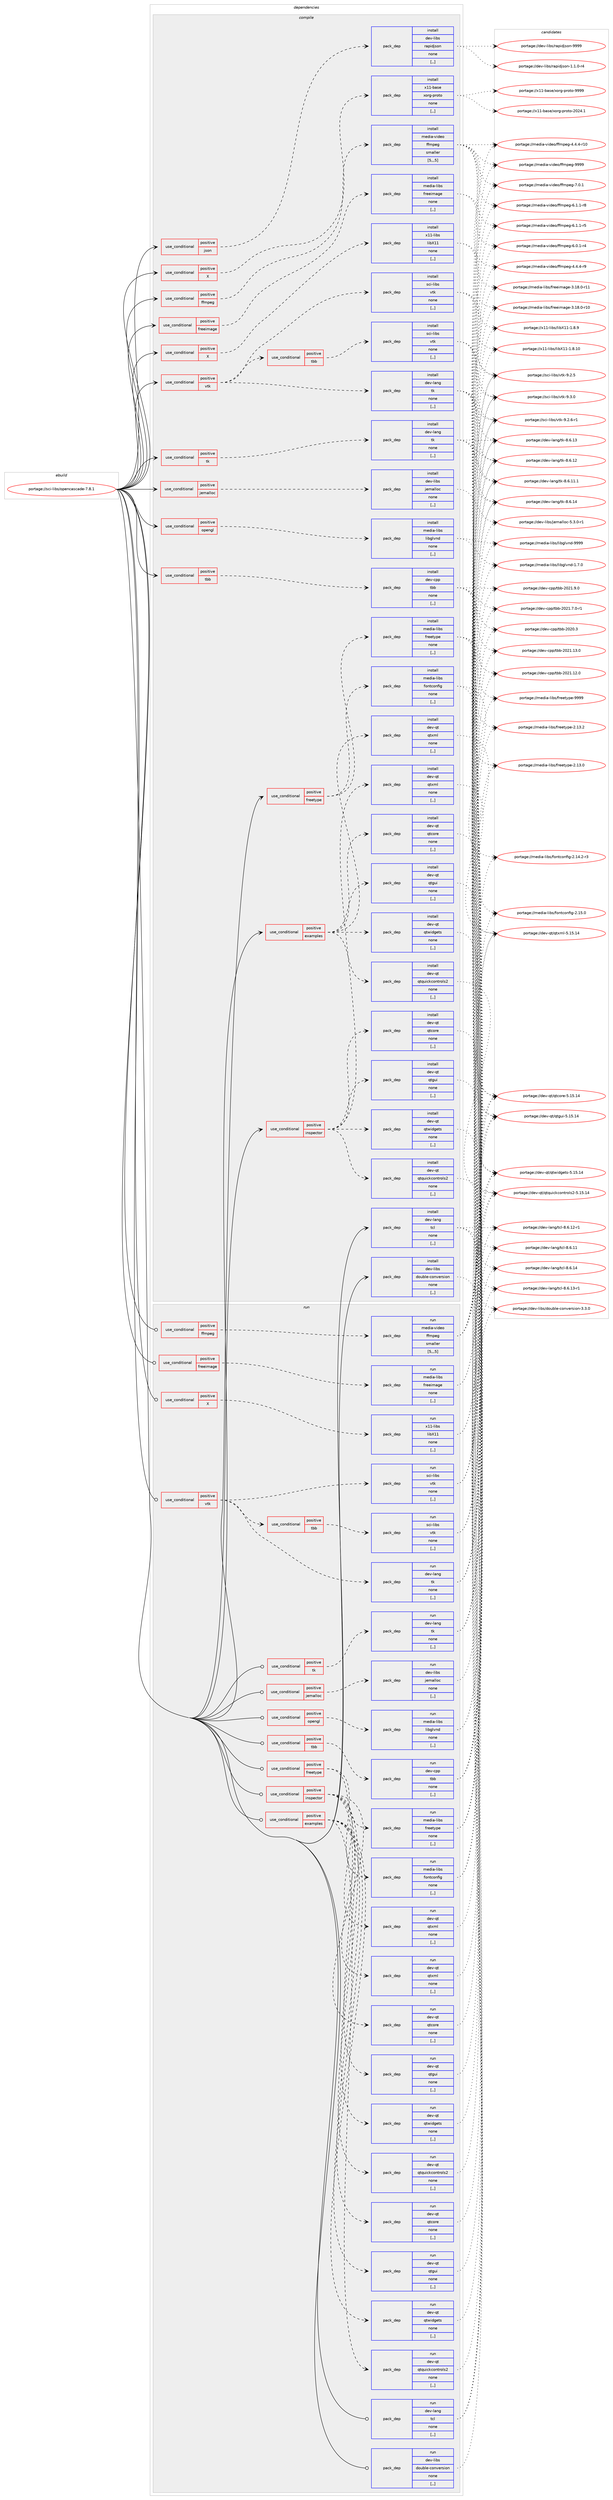 digraph prolog {

# *************
# Graph options
# *************

newrank=true;
concentrate=true;
compound=true;
graph [rankdir=LR,fontname=Helvetica,fontsize=10,ranksep=1.5];#, ranksep=2.5, nodesep=0.2];
edge  [arrowhead=vee];
node  [fontname=Helvetica,fontsize=10];

# **********
# The ebuild
# **********

subgraph cluster_leftcol {
color=gray;
label=<<i>ebuild</i>>;
id [label="portage://sci-libs/opencascade-7.8.1", color=red, width=4, href="../sci-libs/opencascade-7.8.1.svg"];
}

# ****************
# The dependencies
# ****************

subgraph cluster_midcol {
color=gray;
label=<<i>dependencies</i>>;
subgraph cluster_compile {
fillcolor="#eeeeee";
style=filled;
label=<<i>compile</i>>;
subgraph cond107106 {
dependency404580 [label=<<TABLE BORDER="0" CELLBORDER="1" CELLSPACING="0" CELLPADDING="4"><TR><TD ROWSPAN="3" CELLPADDING="10">use_conditional</TD></TR><TR><TD>positive</TD></TR><TR><TD>X</TD></TR></TABLE>>, shape=none, color=red];
subgraph pack294600 {
dependency404581 [label=<<TABLE BORDER="0" CELLBORDER="1" CELLSPACING="0" CELLPADDING="4" WIDTH="220"><TR><TD ROWSPAN="6" CELLPADDING="30">pack_dep</TD></TR><TR><TD WIDTH="110">install</TD></TR><TR><TD>x11-base</TD></TR><TR><TD>xorg-proto</TD></TR><TR><TD>none</TD></TR><TR><TD>[,,]</TD></TR></TABLE>>, shape=none, color=blue];
}
dependency404580:e -> dependency404581:w [weight=20,style="dashed",arrowhead="vee"];
}
id:e -> dependency404580:w [weight=20,style="solid",arrowhead="vee"];
subgraph cond107107 {
dependency404582 [label=<<TABLE BORDER="0" CELLBORDER="1" CELLSPACING="0" CELLPADDING="4"><TR><TD ROWSPAN="3" CELLPADDING="10">use_conditional</TD></TR><TR><TD>positive</TD></TR><TR><TD>X</TD></TR></TABLE>>, shape=none, color=red];
subgraph pack294601 {
dependency404583 [label=<<TABLE BORDER="0" CELLBORDER="1" CELLSPACING="0" CELLPADDING="4" WIDTH="220"><TR><TD ROWSPAN="6" CELLPADDING="30">pack_dep</TD></TR><TR><TD WIDTH="110">install</TD></TR><TR><TD>x11-libs</TD></TR><TR><TD>libX11</TD></TR><TR><TD>none</TD></TR><TR><TD>[,,]</TD></TR></TABLE>>, shape=none, color=blue];
}
dependency404582:e -> dependency404583:w [weight=20,style="dashed",arrowhead="vee"];
}
id:e -> dependency404582:w [weight=20,style="solid",arrowhead="vee"];
subgraph cond107108 {
dependency404584 [label=<<TABLE BORDER="0" CELLBORDER="1" CELLSPACING="0" CELLPADDING="4"><TR><TD ROWSPAN="3" CELLPADDING="10">use_conditional</TD></TR><TR><TD>positive</TD></TR><TR><TD>examples</TD></TR></TABLE>>, shape=none, color=red];
subgraph pack294602 {
dependency404585 [label=<<TABLE BORDER="0" CELLBORDER="1" CELLSPACING="0" CELLPADDING="4" WIDTH="220"><TR><TD ROWSPAN="6" CELLPADDING="30">pack_dep</TD></TR><TR><TD WIDTH="110">install</TD></TR><TR><TD>dev-qt</TD></TR><TR><TD>qtcore</TD></TR><TR><TD>none</TD></TR><TR><TD>[,,]</TD></TR></TABLE>>, shape=none, color=blue];
}
dependency404584:e -> dependency404585:w [weight=20,style="dashed",arrowhead="vee"];
subgraph pack294603 {
dependency404586 [label=<<TABLE BORDER="0" CELLBORDER="1" CELLSPACING="0" CELLPADDING="4" WIDTH="220"><TR><TD ROWSPAN="6" CELLPADDING="30">pack_dep</TD></TR><TR><TD WIDTH="110">install</TD></TR><TR><TD>dev-qt</TD></TR><TR><TD>qtgui</TD></TR><TR><TD>none</TD></TR><TR><TD>[,,]</TD></TR></TABLE>>, shape=none, color=blue];
}
dependency404584:e -> dependency404586:w [weight=20,style="dashed",arrowhead="vee"];
subgraph pack294604 {
dependency404587 [label=<<TABLE BORDER="0" CELLBORDER="1" CELLSPACING="0" CELLPADDING="4" WIDTH="220"><TR><TD ROWSPAN="6" CELLPADDING="30">pack_dep</TD></TR><TR><TD WIDTH="110">install</TD></TR><TR><TD>dev-qt</TD></TR><TR><TD>qtquickcontrols2</TD></TR><TR><TD>none</TD></TR><TR><TD>[,,]</TD></TR></TABLE>>, shape=none, color=blue];
}
dependency404584:e -> dependency404587:w [weight=20,style="dashed",arrowhead="vee"];
subgraph pack294605 {
dependency404588 [label=<<TABLE BORDER="0" CELLBORDER="1" CELLSPACING="0" CELLPADDING="4" WIDTH="220"><TR><TD ROWSPAN="6" CELLPADDING="30">pack_dep</TD></TR><TR><TD WIDTH="110">install</TD></TR><TR><TD>dev-qt</TD></TR><TR><TD>qtwidgets</TD></TR><TR><TD>none</TD></TR><TR><TD>[,,]</TD></TR></TABLE>>, shape=none, color=blue];
}
dependency404584:e -> dependency404588:w [weight=20,style="dashed",arrowhead="vee"];
subgraph pack294606 {
dependency404589 [label=<<TABLE BORDER="0" CELLBORDER="1" CELLSPACING="0" CELLPADDING="4" WIDTH="220"><TR><TD ROWSPAN="6" CELLPADDING="30">pack_dep</TD></TR><TR><TD WIDTH="110">install</TD></TR><TR><TD>dev-qt</TD></TR><TR><TD>qtxml</TD></TR><TR><TD>none</TD></TR><TR><TD>[,,]</TD></TR></TABLE>>, shape=none, color=blue];
}
dependency404584:e -> dependency404589:w [weight=20,style="dashed",arrowhead="vee"];
}
id:e -> dependency404584:w [weight=20,style="solid",arrowhead="vee"];
subgraph cond107109 {
dependency404590 [label=<<TABLE BORDER="0" CELLBORDER="1" CELLSPACING="0" CELLPADDING="4"><TR><TD ROWSPAN="3" CELLPADDING="10">use_conditional</TD></TR><TR><TD>positive</TD></TR><TR><TD>ffmpeg</TD></TR></TABLE>>, shape=none, color=red];
subgraph pack294607 {
dependency404591 [label=<<TABLE BORDER="0" CELLBORDER="1" CELLSPACING="0" CELLPADDING="4" WIDTH="220"><TR><TD ROWSPAN="6" CELLPADDING="30">pack_dep</TD></TR><TR><TD WIDTH="110">install</TD></TR><TR><TD>media-video</TD></TR><TR><TD>ffmpeg</TD></TR><TR><TD>smaller</TD></TR><TR><TD>[5,,,5]</TD></TR></TABLE>>, shape=none, color=blue];
}
dependency404590:e -> dependency404591:w [weight=20,style="dashed",arrowhead="vee"];
}
id:e -> dependency404590:w [weight=20,style="solid",arrowhead="vee"];
subgraph cond107110 {
dependency404592 [label=<<TABLE BORDER="0" CELLBORDER="1" CELLSPACING="0" CELLPADDING="4"><TR><TD ROWSPAN="3" CELLPADDING="10">use_conditional</TD></TR><TR><TD>positive</TD></TR><TR><TD>freeimage</TD></TR></TABLE>>, shape=none, color=red];
subgraph pack294608 {
dependency404593 [label=<<TABLE BORDER="0" CELLBORDER="1" CELLSPACING="0" CELLPADDING="4" WIDTH="220"><TR><TD ROWSPAN="6" CELLPADDING="30">pack_dep</TD></TR><TR><TD WIDTH="110">install</TD></TR><TR><TD>media-libs</TD></TR><TR><TD>freeimage</TD></TR><TR><TD>none</TD></TR><TR><TD>[,,]</TD></TR></TABLE>>, shape=none, color=blue];
}
dependency404592:e -> dependency404593:w [weight=20,style="dashed",arrowhead="vee"];
}
id:e -> dependency404592:w [weight=20,style="solid",arrowhead="vee"];
subgraph cond107111 {
dependency404594 [label=<<TABLE BORDER="0" CELLBORDER="1" CELLSPACING="0" CELLPADDING="4"><TR><TD ROWSPAN="3" CELLPADDING="10">use_conditional</TD></TR><TR><TD>positive</TD></TR><TR><TD>freetype</TD></TR></TABLE>>, shape=none, color=red];
subgraph pack294609 {
dependency404595 [label=<<TABLE BORDER="0" CELLBORDER="1" CELLSPACING="0" CELLPADDING="4" WIDTH="220"><TR><TD ROWSPAN="6" CELLPADDING="30">pack_dep</TD></TR><TR><TD WIDTH="110">install</TD></TR><TR><TD>media-libs</TD></TR><TR><TD>fontconfig</TD></TR><TR><TD>none</TD></TR><TR><TD>[,,]</TD></TR></TABLE>>, shape=none, color=blue];
}
dependency404594:e -> dependency404595:w [weight=20,style="dashed",arrowhead="vee"];
subgraph pack294610 {
dependency404596 [label=<<TABLE BORDER="0" CELLBORDER="1" CELLSPACING="0" CELLPADDING="4" WIDTH="220"><TR><TD ROWSPAN="6" CELLPADDING="30">pack_dep</TD></TR><TR><TD WIDTH="110">install</TD></TR><TR><TD>media-libs</TD></TR><TR><TD>freetype</TD></TR><TR><TD>none</TD></TR><TR><TD>[,,]</TD></TR></TABLE>>, shape=none, color=blue];
}
dependency404594:e -> dependency404596:w [weight=20,style="dashed",arrowhead="vee"];
}
id:e -> dependency404594:w [weight=20,style="solid",arrowhead="vee"];
subgraph cond107112 {
dependency404597 [label=<<TABLE BORDER="0" CELLBORDER="1" CELLSPACING="0" CELLPADDING="4"><TR><TD ROWSPAN="3" CELLPADDING="10">use_conditional</TD></TR><TR><TD>positive</TD></TR><TR><TD>inspector</TD></TR></TABLE>>, shape=none, color=red];
subgraph pack294611 {
dependency404598 [label=<<TABLE BORDER="0" CELLBORDER="1" CELLSPACING="0" CELLPADDING="4" WIDTH="220"><TR><TD ROWSPAN="6" CELLPADDING="30">pack_dep</TD></TR><TR><TD WIDTH="110">install</TD></TR><TR><TD>dev-qt</TD></TR><TR><TD>qtcore</TD></TR><TR><TD>none</TD></TR><TR><TD>[,,]</TD></TR></TABLE>>, shape=none, color=blue];
}
dependency404597:e -> dependency404598:w [weight=20,style="dashed",arrowhead="vee"];
subgraph pack294612 {
dependency404599 [label=<<TABLE BORDER="0" CELLBORDER="1" CELLSPACING="0" CELLPADDING="4" WIDTH="220"><TR><TD ROWSPAN="6" CELLPADDING="30">pack_dep</TD></TR><TR><TD WIDTH="110">install</TD></TR><TR><TD>dev-qt</TD></TR><TR><TD>qtgui</TD></TR><TR><TD>none</TD></TR><TR><TD>[,,]</TD></TR></TABLE>>, shape=none, color=blue];
}
dependency404597:e -> dependency404599:w [weight=20,style="dashed",arrowhead="vee"];
subgraph pack294613 {
dependency404600 [label=<<TABLE BORDER="0" CELLBORDER="1" CELLSPACING="0" CELLPADDING="4" WIDTH="220"><TR><TD ROWSPAN="6" CELLPADDING="30">pack_dep</TD></TR><TR><TD WIDTH="110">install</TD></TR><TR><TD>dev-qt</TD></TR><TR><TD>qtquickcontrols2</TD></TR><TR><TD>none</TD></TR><TR><TD>[,,]</TD></TR></TABLE>>, shape=none, color=blue];
}
dependency404597:e -> dependency404600:w [weight=20,style="dashed",arrowhead="vee"];
subgraph pack294614 {
dependency404601 [label=<<TABLE BORDER="0" CELLBORDER="1" CELLSPACING="0" CELLPADDING="4" WIDTH="220"><TR><TD ROWSPAN="6" CELLPADDING="30">pack_dep</TD></TR><TR><TD WIDTH="110">install</TD></TR><TR><TD>dev-qt</TD></TR><TR><TD>qtwidgets</TD></TR><TR><TD>none</TD></TR><TR><TD>[,,]</TD></TR></TABLE>>, shape=none, color=blue];
}
dependency404597:e -> dependency404601:w [weight=20,style="dashed",arrowhead="vee"];
subgraph pack294615 {
dependency404602 [label=<<TABLE BORDER="0" CELLBORDER="1" CELLSPACING="0" CELLPADDING="4" WIDTH="220"><TR><TD ROWSPAN="6" CELLPADDING="30">pack_dep</TD></TR><TR><TD WIDTH="110">install</TD></TR><TR><TD>dev-qt</TD></TR><TR><TD>qtxml</TD></TR><TR><TD>none</TD></TR><TR><TD>[,,]</TD></TR></TABLE>>, shape=none, color=blue];
}
dependency404597:e -> dependency404602:w [weight=20,style="dashed",arrowhead="vee"];
}
id:e -> dependency404597:w [weight=20,style="solid",arrowhead="vee"];
subgraph cond107113 {
dependency404603 [label=<<TABLE BORDER="0" CELLBORDER="1" CELLSPACING="0" CELLPADDING="4"><TR><TD ROWSPAN="3" CELLPADDING="10">use_conditional</TD></TR><TR><TD>positive</TD></TR><TR><TD>jemalloc</TD></TR></TABLE>>, shape=none, color=red];
subgraph pack294616 {
dependency404604 [label=<<TABLE BORDER="0" CELLBORDER="1" CELLSPACING="0" CELLPADDING="4" WIDTH="220"><TR><TD ROWSPAN="6" CELLPADDING="30">pack_dep</TD></TR><TR><TD WIDTH="110">install</TD></TR><TR><TD>dev-libs</TD></TR><TR><TD>jemalloc</TD></TR><TR><TD>none</TD></TR><TR><TD>[,,]</TD></TR></TABLE>>, shape=none, color=blue];
}
dependency404603:e -> dependency404604:w [weight=20,style="dashed",arrowhead="vee"];
}
id:e -> dependency404603:w [weight=20,style="solid",arrowhead="vee"];
subgraph cond107114 {
dependency404605 [label=<<TABLE BORDER="0" CELLBORDER="1" CELLSPACING="0" CELLPADDING="4"><TR><TD ROWSPAN="3" CELLPADDING="10">use_conditional</TD></TR><TR><TD>positive</TD></TR><TR><TD>json</TD></TR></TABLE>>, shape=none, color=red];
subgraph pack294617 {
dependency404606 [label=<<TABLE BORDER="0" CELLBORDER="1" CELLSPACING="0" CELLPADDING="4" WIDTH="220"><TR><TD ROWSPAN="6" CELLPADDING="30">pack_dep</TD></TR><TR><TD WIDTH="110">install</TD></TR><TR><TD>dev-libs</TD></TR><TR><TD>rapidjson</TD></TR><TR><TD>none</TD></TR><TR><TD>[,,]</TD></TR></TABLE>>, shape=none, color=blue];
}
dependency404605:e -> dependency404606:w [weight=20,style="dashed",arrowhead="vee"];
}
id:e -> dependency404605:w [weight=20,style="solid",arrowhead="vee"];
subgraph cond107115 {
dependency404607 [label=<<TABLE BORDER="0" CELLBORDER="1" CELLSPACING="0" CELLPADDING="4"><TR><TD ROWSPAN="3" CELLPADDING="10">use_conditional</TD></TR><TR><TD>positive</TD></TR><TR><TD>opengl</TD></TR></TABLE>>, shape=none, color=red];
subgraph pack294618 {
dependency404608 [label=<<TABLE BORDER="0" CELLBORDER="1" CELLSPACING="0" CELLPADDING="4" WIDTH="220"><TR><TD ROWSPAN="6" CELLPADDING="30">pack_dep</TD></TR><TR><TD WIDTH="110">install</TD></TR><TR><TD>media-libs</TD></TR><TR><TD>libglvnd</TD></TR><TR><TD>none</TD></TR><TR><TD>[,,]</TD></TR></TABLE>>, shape=none, color=blue];
}
dependency404607:e -> dependency404608:w [weight=20,style="dashed",arrowhead="vee"];
}
id:e -> dependency404607:w [weight=20,style="solid",arrowhead="vee"];
subgraph cond107116 {
dependency404609 [label=<<TABLE BORDER="0" CELLBORDER="1" CELLSPACING="0" CELLPADDING="4"><TR><TD ROWSPAN="3" CELLPADDING="10">use_conditional</TD></TR><TR><TD>positive</TD></TR><TR><TD>tbb</TD></TR></TABLE>>, shape=none, color=red];
subgraph pack294619 {
dependency404610 [label=<<TABLE BORDER="0" CELLBORDER="1" CELLSPACING="0" CELLPADDING="4" WIDTH="220"><TR><TD ROWSPAN="6" CELLPADDING="30">pack_dep</TD></TR><TR><TD WIDTH="110">install</TD></TR><TR><TD>dev-cpp</TD></TR><TR><TD>tbb</TD></TR><TR><TD>none</TD></TR><TR><TD>[,,]</TD></TR></TABLE>>, shape=none, color=blue];
}
dependency404609:e -> dependency404610:w [weight=20,style="dashed",arrowhead="vee"];
}
id:e -> dependency404609:w [weight=20,style="solid",arrowhead="vee"];
subgraph cond107117 {
dependency404611 [label=<<TABLE BORDER="0" CELLBORDER="1" CELLSPACING="0" CELLPADDING="4"><TR><TD ROWSPAN="3" CELLPADDING="10">use_conditional</TD></TR><TR><TD>positive</TD></TR><TR><TD>tk</TD></TR></TABLE>>, shape=none, color=red];
subgraph pack294620 {
dependency404612 [label=<<TABLE BORDER="0" CELLBORDER="1" CELLSPACING="0" CELLPADDING="4" WIDTH="220"><TR><TD ROWSPAN="6" CELLPADDING="30">pack_dep</TD></TR><TR><TD WIDTH="110">install</TD></TR><TR><TD>dev-lang</TD></TR><TR><TD>tk</TD></TR><TR><TD>none</TD></TR><TR><TD>[,,]</TD></TR></TABLE>>, shape=none, color=blue];
}
dependency404611:e -> dependency404612:w [weight=20,style="dashed",arrowhead="vee"];
}
id:e -> dependency404611:w [weight=20,style="solid",arrowhead="vee"];
subgraph cond107118 {
dependency404613 [label=<<TABLE BORDER="0" CELLBORDER="1" CELLSPACING="0" CELLPADDING="4"><TR><TD ROWSPAN="3" CELLPADDING="10">use_conditional</TD></TR><TR><TD>positive</TD></TR><TR><TD>vtk</TD></TR></TABLE>>, shape=none, color=red];
subgraph pack294621 {
dependency404614 [label=<<TABLE BORDER="0" CELLBORDER="1" CELLSPACING="0" CELLPADDING="4" WIDTH="220"><TR><TD ROWSPAN="6" CELLPADDING="30">pack_dep</TD></TR><TR><TD WIDTH="110">install</TD></TR><TR><TD>dev-lang</TD></TR><TR><TD>tk</TD></TR><TR><TD>none</TD></TR><TR><TD>[,,]</TD></TR></TABLE>>, shape=none, color=blue];
}
dependency404613:e -> dependency404614:w [weight=20,style="dashed",arrowhead="vee"];
subgraph pack294622 {
dependency404615 [label=<<TABLE BORDER="0" CELLBORDER="1" CELLSPACING="0" CELLPADDING="4" WIDTH="220"><TR><TD ROWSPAN="6" CELLPADDING="30">pack_dep</TD></TR><TR><TD WIDTH="110">install</TD></TR><TR><TD>sci-libs</TD></TR><TR><TD>vtk</TD></TR><TR><TD>none</TD></TR><TR><TD>[,,]</TD></TR></TABLE>>, shape=none, color=blue];
}
dependency404613:e -> dependency404615:w [weight=20,style="dashed",arrowhead="vee"];
subgraph cond107119 {
dependency404616 [label=<<TABLE BORDER="0" CELLBORDER="1" CELLSPACING="0" CELLPADDING="4"><TR><TD ROWSPAN="3" CELLPADDING="10">use_conditional</TD></TR><TR><TD>positive</TD></TR><TR><TD>tbb</TD></TR></TABLE>>, shape=none, color=red];
subgraph pack294623 {
dependency404617 [label=<<TABLE BORDER="0" CELLBORDER="1" CELLSPACING="0" CELLPADDING="4" WIDTH="220"><TR><TD ROWSPAN="6" CELLPADDING="30">pack_dep</TD></TR><TR><TD WIDTH="110">install</TD></TR><TR><TD>sci-libs</TD></TR><TR><TD>vtk</TD></TR><TR><TD>none</TD></TR><TR><TD>[,,]</TD></TR></TABLE>>, shape=none, color=blue];
}
dependency404616:e -> dependency404617:w [weight=20,style="dashed",arrowhead="vee"];
}
dependency404613:e -> dependency404616:w [weight=20,style="dashed",arrowhead="vee"];
}
id:e -> dependency404613:w [weight=20,style="solid",arrowhead="vee"];
subgraph pack294624 {
dependency404618 [label=<<TABLE BORDER="0" CELLBORDER="1" CELLSPACING="0" CELLPADDING="4" WIDTH="220"><TR><TD ROWSPAN="6" CELLPADDING="30">pack_dep</TD></TR><TR><TD WIDTH="110">install</TD></TR><TR><TD>dev-lang</TD></TR><TR><TD>tcl</TD></TR><TR><TD>none</TD></TR><TR><TD>[,,]</TD></TR></TABLE>>, shape=none, color=blue];
}
id:e -> dependency404618:w [weight=20,style="solid",arrowhead="vee"];
subgraph pack294625 {
dependency404619 [label=<<TABLE BORDER="0" CELLBORDER="1" CELLSPACING="0" CELLPADDING="4" WIDTH="220"><TR><TD ROWSPAN="6" CELLPADDING="30">pack_dep</TD></TR><TR><TD WIDTH="110">install</TD></TR><TR><TD>dev-libs</TD></TR><TR><TD>double-conversion</TD></TR><TR><TD>none</TD></TR><TR><TD>[,,]</TD></TR></TABLE>>, shape=none, color=blue];
}
id:e -> dependency404619:w [weight=20,style="solid",arrowhead="vee"];
}
subgraph cluster_compileandrun {
fillcolor="#eeeeee";
style=filled;
label=<<i>compile and run</i>>;
}
subgraph cluster_run {
fillcolor="#eeeeee";
style=filled;
label=<<i>run</i>>;
subgraph cond107120 {
dependency404620 [label=<<TABLE BORDER="0" CELLBORDER="1" CELLSPACING="0" CELLPADDING="4"><TR><TD ROWSPAN="3" CELLPADDING="10">use_conditional</TD></TR><TR><TD>positive</TD></TR><TR><TD>X</TD></TR></TABLE>>, shape=none, color=red];
subgraph pack294626 {
dependency404621 [label=<<TABLE BORDER="0" CELLBORDER="1" CELLSPACING="0" CELLPADDING="4" WIDTH="220"><TR><TD ROWSPAN="6" CELLPADDING="30">pack_dep</TD></TR><TR><TD WIDTH="110">run</TD></TR><TR><TD>x11-libs</TD></TR><TR><TD>libX11</TD></TR><TR><TD>none</TD></TR><TR><TD>[,,]</TD></TR></TABLE>>, shape=none, color=blue];
}
dependency404620:e -> dependency404621:w [weight=20,style="dashed",arrowhead="vee"];
}
id:e -> dependency404620:w [weight=20,style="solid",arrowhead="odot"];
subgraph cond107121 {
dependency404622 [label=<<TABLE BORDER="0" CELLBORDER="1" CELLSPACING="0" CELLPADDING="4"><TR><TD ROWSPAN="3" CELLPADDING="10">use_conditional</TD></TR><TR><TD>positive</TD></TR><TR><TD>examples</TD></TR></TABLE>>, shape=none, color=red];
subgraph pack294627 {
dependency404623 [label=<<TABLE BORDER="0" CELLBORDER="1" CELLSPACING="0" CELLPADDING="4" WIDTH="220"><TR><TD ROWSPAN="6" CELLPADDING="30">pack_dep</TD></TR><TR><TD WIDTH="110">run</TD></TR><TR><TD>dev-qt</TD></TR><TR><TD>qtcore</TD></TR><TR><TD>none</TD></TR><TR><TD>[,,]</TD></TR></TABLE>>, shape=none, color=blue];
}
dependency404622:e -> dependency404623:w [weight=20,style="dashed",arrowhead="vee"];
subgraph pack294628 {
dependency404624 [label=<<TABLE BORDER="0" CELLBORDER="1" CELLSPACING="0" CELLPADDING="4" WIDTH="220"><TR><TD ROWSPAN="6" CELLPADDING="30">pack_dep</TD></TR><TR><TD WIDTH="110">run</TD></TR><TR><TD>dev-qt</TD></TR><TR><TD>qtgui</TD></TR><TR><TD>none</TD></TR><TR><TD>[,,]</TD></TR></TABLE>>, shape=none, color=blue];
}
dependency404622:e -> dependency404624:w [weight=20,style="dashed",arrowhead="vee"];
subgraph pack294629 {
dependency404625 [label=<<TABLE BORDER="0" CELLBORDER="1" CELLSPACING="0" CELLPADDING="4" WIDTH="220"><TR><TD ROWSPAN="6" CELLPADDING="30">pack_dep</TD></TR><TR><TD WIDTH="110">run</TD></TR><TR><TD>dev-qt</TD></TR><TR><TD>qtquickcontrols2</TD></TR><TR><TD>none</TD></TR><TR><TD>[,,]</TD></TR></TABLE>>, shape=none, color=blue];
}
dependency404622:e -> dependency404625:w [weight=20,style="dashed",arrowhead="vee"];
subgraph pack294630 {
dependency404626 [label=<<TABLE BORDER="0" CELLBORDER="1" CELLSPACING="0" CELLPADDING="4" WIDTH="220"><TR><TD ROWSPAN="6" CELLPADDING="30">pack_dep</TD></TR><TR><TD WIDTH="110">run</TD></TR><TR><TD>dev-qt</TD></TR><TR><TD>qtwidgets</TD></TR><TR><TD>none</TD></TR><TR><TD>[,,]</TD></TR></TABLE>>, shape=none, color=blue];
}
dependency404622:e -> dependency404626:w [weight=20,style="dashed",arrowhead="vee"];
subgraph pack294631 {
dependency404627 [label=<<TABLE BORDER="0" CELLBORDER="1" CELLSPACING="0" CELLPADDING="4" WIDTH="220"><TR><TD ROWSPAN="6" CELLPADDING="30">pack_dep</TD></TR><TR><TD WIDTH="110">run</TD></TR><TR><TD>dev-qt</TD></TR><TR><TD>qtxml</TD></TR><TR><TD>none</TD></TR><TR><TD>[,,]</TD></TR></TABLE>>, shape=none, color=blue];
}
dependency404622:e -> dependency404627:w [weight=20,style="dashed",arrowhead="vee"];
}
id:e -> dependency404622:w [weight=20,style="solid",arrowhead="odot"];
subgraph cond107122 {
dependency404628 [label=<<TABLE BORDER="0" CELLBORDER="1" CELLSPACING="0" CELLPADDING="4"><TR><TD ROWSPAN="3" CELLPADDING="10">use_conditional</TD></TR><TR><TD>positive</TD></TR><TR><TD>ffmpeg</TD></TR></TABLE>>, shape=none, color=red];
subgraph pack294632 {
dependency404629 [label=<<TABLE BORDER="0" CELLBORDER="1" CELLSPACING="0" CELLPADDING="4" WIDTH="220"><TR><TD ROWSPAN="6" CELLPADDING="30">pack_dep</TD></TR><TR><TD WIDTH="110">run</TD></TR><TR><TD>media-video</TD></TR><TR><TD>ffmpeg</TD></TR><TR><TD>smaller</TD></TR><TR><TD>[5,,,5]</TD></TR></TABLE>>, shape=none, color=blue];
}
dependency404628:e -> dependency404629:w [weight=20,style="dashed",arrowhead="vee"];
}
id:e -> dependency404628:w [weight=20,style="solid",arrowhead="odot"];
subgraph cond107123 {
dependency404630 [label=<<TABLE BORDER="0" CELLBORDER="1" CELLSPACING="0" CELLPADDING="4"><TR><TD ROWSPAN="3" CELLPADDING="10">use_conditional</TD></TR><TR><TD>positive</TD></TR><TR><TD>freeimage</TD></TR></TABLE>>, shape=none, color=red];
subgraph pack294633 {
dependency404631 [label=<<TABLE BORDER="0" CELLBORDER="1" CELLSPACING="0" CELLPADDING="4" WIDTH="220"><TR><TD ROWSPAN="6" CELLPADDING="30">pack_dep</TD></TR><TR><TD WIDTH="110">run</TD></TR><TR><TD>media-libs</TD></TR><TR><TD>freeimage</TD></TR><TR><TD>none</TD></TR><TR><TD>[,,]</TD></TR></TABLE>>, shape=none, color=blue];
}
dependency404630:e -> dependency404631:w [weight=20,style="dashed",arrowhead="vee"];
}
id:e -> dependency404630:w [weight=20,style="solid",arrowhead="odot"];
subgraph cond107124 {
dependency404632 [label=<<TABLE BORDER="0" CELLBORDER="1" CELLSPACING="0" CELLPADDING="4"><TR><TD ROWSPAN="3" CELLPADDING="10">use_conditional</TD></TR><TR><TD>positive</TD></TR><TR><TD>freetype</TD></TR></TABLE>>, shape=none, color=red];
subgraph pack294634 {
dependency404633 [label=<<TABLE BORDER="0" CELLBORDER="1" CELLSPACING="0" CELLPADDING="4" WIDTH="220"><TR><TD ROWSPAN="6" CELLPADDING="30">pack_dep</TD></TR><TR><TD WIDTH="110">run</TD></TR><TR><TD>media-libs</TD></TR><TR><TD>fontconfig</TD></TR><TR><TD>none</TD></TR><TR><TD>[,,]</TD></TR></TABLE>>, shape=none, color=blue];
}
dependency404632:e -> dependency404633:w [weight=20,style="dashed",arrowhead="vee"];
subgraph pack294635 {
dependency404634 [label=<<TABLE BORDER="0" CELLBORDER="1" CELLSPACING="0" CELLPADDING="4" WIDTH="220"><TR><TD ROWSPAN="6" CELLPADDING="30">pack_dep</TD></TR><TR><TD WIDTH="110">run</TD></TR><TR><TD>media-libs</TD></TR><TR><TD>freetype</TD></TR><TR><TD>none</TD></TR><TR><TD>[,,]</TD></TR></TABLE>>, shape=none, color=blue];
}
dependency404632:e -> dependency404634:w [weight=20,style="dashed",arrowhead="vee"];
}
id:e -> dependency404632:w [weight=20,style="solid",arrowhead="odot"];
subgraph cond107125 {
dependency404635 [label=<<TABLE BORDER="0" CELLBORDER="1" CELLSPACING="0" CELLPADDING="4"><TR><TD ROWSPAN="3" CELLPADDING="10">use_conditional</TD></TR><TR><TD>positive</TD></TR><TR><TD>inspector</TD></TR></TABLE>>, shape=none, color=red];
subgraph pack294636 {
dependency404636 [label=<<TABLE BORDER="0" CELLBORDER="1" CELLSPACING="0" CELLPADDING="4" WIDTH="220"><TR><TD ROWSPAN="6" CELLPADDING="30">pack_dep</TD></TR><TR><TD WIDTH="110">run</TD></TR><TR><TD>dev-qt</TD></TR><TR><TD>qtcore</TD></TR><TR><TD>none</TD></TR><TR><TD>[,,]</TD></TR></TABLE>>, shape=none, color=blue];
}
dependency404635:e -> dependency404636:w [weight=20,style="dashed",arrowhead="vee"];
subgraph pack294637 {
dependency404637 [label=<<TABLE BORDER="0" CELLBORDER="1" CELLSPACING="0" CELLPADDING="4" WIDTH="220"><TR><TD ROWSPAN="6" CELLPADDING="30">pack_dep</TD></TR><TR><TD WIDTH="110">run</TD></TR><TR><TD>dev-qt</TD></TR><TR><TD>qtgui</TD></TR><TR><TD>none</TD></TR><TR><TD>[,,]</TD></TR></TABLE>>, shape=none, color=blue];
}
dependency404635:e -> dependency404637:w [weight=20,style="dashed",arrowhead="vee"];
subgraph pack294638 {
dependency404638 [label=<<TABLE BORDER="0" CELLBORDER="1" CELLSPACING="0" CELLPADDING="4" WIDTH="220"><TR><TD ROWSPAN="6" CELLPADDING="30">pack_dep</TD></TR><TR><TD WIDTH="110">run</TD></TR><TR><TD>dev-qt</TD></TR><TR><TD>qtquickcontrols2</TD></TR><TR><TD>none</TD></TR><TR><TD>[,,]</TD></TR></TABLE>>, shape=none, color=blue];
}
dependency404635:e -> dependency404638:w [weight=20,style="dashed",arrowhead="vee"];
subgraph pack294639 {
dependency404639 [label=<<TABLE BORDER="0" CELLBORDER="1" CELLSPACING="0" CELLPADDING="4" WIDTH="220"><TR><TD ROWSPAN="6" CELLPADDING="30">pack_dep</TD></TR><TR><TD WIDTH="110">run</TD></TR><TR><TD>dev-qt</TD></TR><TR><TD>qtwidgets</TD></TR><TR><TD>none</TD></TR><TR><TD>[,,]</TD></TR></TABLE>>, shape=none, color=blue];
}
dependency404635:e -> dependency404639:w [weight=20,style="dashed",arrowhead="vee"];
subgraph pack294640 {
dependency404640 [label=<<TABLE BORDER="0" CELLBORDER="1" CELLSPACING="0" CELLPADDING="4" WIDTH="220"><TR><TD ROWSPAN="6" CELLPADDING="30">pack_dep</TD></TR><TR><TD WIDTH="110">run</TD></TR><TR><TD>dev-qt</TD></TR><TR><TD>qtxml</TD></TR><TR><TD>none</TD></TR><TR><TD>[,,]</TD></TR></TABLE>>, shape=none, color=blue];
}
dependency404635:e -> dependency404640:w [weight=20,style="dashed",arrowhead="vee"];
}
id:e -> dependency404635:w [weight=20,style="solid",arrowhead="odot"];
subgraph cond107126 {
dependency404641 [label=<<TABLE BORDER="0" CELLBORDER="1" CELLSPACING="0" CELLPADDING="4"><TR><TD ROWSPAN="3" CELLPADDING="10">use_conditional</TD></TR><TR><TD>positive</TD></TR><TR><TD>jemalloc</TD></TR></TABLE>>, shape=none, color=red];
subgraph pack294641 {
dependency404642 [label=<<TABLE BORDER="0" CELLBORDER="1" CELLSPACING="0" CELLPADDING="4" WIDTH="220"><TR><TD ROWSPAN="6" CELLPADDING="30">pack_dep</TD></TR><TR><TD WIDTH="110">run</TD></TR><TR><TD>dev-libs</TD></TR><TR><TD>jemalloc</TD></TR><TR><TD>none</TD></TR><TR><TD>[,,]</TD></TR></TABLE>>, shape=none, color=blue];
}
dependency404641:e -> dependency404642:w [weight=20,style="dashed",arrowhead="vee"];
}
id:e -> dependency404641:w [weight=20,style="solid",arrowhead="odot"];
subgraph cond107127 {
dependency404643 [label=<<TABLE BORDER="0" CELLBORDER="1" CELLSPACING="0" CELLPADDING="4"><TR><TD ROWSPAN="3" CELLPADDING="10">use_conditional</TD></TR><TR><TD>positive</TD></TR><TR><TD>opengl</TD></TR></TABLE>>, shape=none, color=red];
subgraph pack294642 {
dependency404644 [label=<<TABLE BORDER="0" CELLBORDER="1" CELLSPACING="0" CELLPADDING="4" WIDTH="220"><TR><TD ROWSPAN="6" CELLPADDING="30">pack_dep</TD></TR><TR><TD WIDTH="110">run</TD></TR><TR><TD>media-libs</TD></TR><TR><TD>libglvnd</TD></TR><TR><TD>none</TD></TR><TR><TD>[,,]</TD></TR></TABLE>>, shape=none, color=blue];
}
dependency404643:e -> dependency404644:w [weight=20,style="dashed",arrowhead="vee"];
}
id:e -> dependency404643:w [weight=20,style="solid",arrowhead="odot"];
subgraph cond107128 {
dependency404645 [label=<<TABLE BORDER="0" CELLBORDER="1" CELLSPACING="0" CELLPADDING="4"><TR><TD ROWSPAN="3" CELLPADDING="10">use_conditional</TD></TR><TR><TD>positive</TD></TR><TR><TD>tbb</TD></TR></TABLE>>, shape=none, color=red];
subgraph pack294643 {
dependency404646 [label=<<TABLE BORDER="0" CELLBORDER="1" CELLSPACING="0" CELLPADDING="4" WIDTH="220"><TR><TD ROWSPAN="6" CELLPADDING="30">pack_dep</TD></TR><TR><TD WIDTH="110">run</TD></TR><TR><TD>dev-cpp</TD></TR><TR><TD>tbb</TD></TR><TR><TD>none</TD></TR><TR><TD>[,,]</TD></TR></TABLE>>, shape=none, color=blue];
}
dependency404645:e -> dependency404646:w [weight=20,style="dashed",arrowhead="vee"];
}
id:e -> dependency404645:w [weight=20,style="solid",arrowhead="odot"];
subgraph cond107129 {
dependency404647 [label=<<TABLE BORDER="0" CELLBORDER="1" CELLSPACING="0" CELLPADDING="4"><TR><TD ROWSPAN="3" CELLPADDING="10">use_conditional</TD></TR><TR><TD>positive</TD></TR><TR><TD>tk</TD></TR></TABLE>>, shape=none, color=red];
subgraph pack294644 {
dependency404648 [label=<<TABLE BORDER="0" CELLBORDER="1" CELLSPACING="0" CELLPADDING="4" WIDTH="220"><TR><TD ROWSPAN="6" CELLPADDING="30">pack_dep</TD></TR><TR><TD WIDTH="110">run</TD></TR><TR><TD>dev-lang</TD></TR><TR><TD>tk</TD></TR><TR><TD>none</TD></TR><TR><TD>[,,]</TD></TR></TABLE>>, shape=none, color=blue];
}
dependency404647:e -> dependency404648:w [weight=20,style="dashed",arrowhead="vee"];
}
id:e -> dependency404647:w [weight=20,style="solid",arrowhead="odot"];
subgraph cond107130 {
dependency404649 [label=<<TABLE BORDER="0" CELLBORDER="1" CELLSPACING="0" CELLPADDING="4"><TR><TD ROWSPAN="3" CELLPADDING="10">use_conditional</TD></TR><TR><TD>positive</TD></TR><TR><TD>vtk</TD></TR></TABLE>>, shape=none, color=red];
subgraph pack294645 {
dependency404650 [label=<<TABLE BORDER="0" CELLBORDER="1" CELLSPACING="0" CELLPADDING="4" WIDTH="220"><TR><TD ROWSPAN="6" CELLPADDING="30">pack_dep</TD></TR><TR><TD WIDTH="110">run</TD></TR><TR><TD>dev-lang</TD></TR><TR><TD>tk</TD></TR><TR><TD>none</TD></TR><TR><TD>[,,]</TD></TR></TABLE>>, shape=none, color=blue];
}
dependency404649:e -> dependency404650:w [weight=20,style="dashed",arrowhead="vee"];
subgraph pack294646 {
dependency404651 [label=<<TABLE BORDER="0" CELLBORDER="1" CELLSPACING="0" CELLPADDING="4" WIDTH="220"><TR><TD ROWSPAN="6" CELLPADDING="30">pack_dep</TD></TR><TR><TD WIDTH="110">run</TD></TR><TR><TD>sci-libs</TD></TR><TR><TD>vtk</TD></TR><TR><TD>none</TD></TR><TR><TD>[,,]</TD></TR></TABLE>>, shape=none, color=blue];
}
dependency404649:e -> dependency404651:w [weight=20,style="dashed",arrowhead="vee"];
subgraph cond107131 {
dependency404652 [label=<<TABLE BORDER="0" CELLBORDER="1" CELLSPACING="0" CELLPADDING="4"><TR><TD ROWSPAN="3" CELLPADDING="10">use_conditional</TD></TR><TR><TD>positive</TD></TR><TR><TD>tbb</TD></TR></TABLE>>, shape=none, color=red];
subgraph pack294647 {
dependency404653 [label=<<TABLE BORDER="0" CELLBORDER="1" CELLSPACING="0" CELLPADDING="4" WIDTH="220"><TR><TD ROWSPAN="6" CELLPADDING="30">pack_dep</TD></TR><TR><TD WIDTH="110">run</TD></TR><TR><TD>sci-libs</TD></TR><TR><TD>vtk</TD></TR><TR><TD>none</TD></TR><TR><TD>[,,]</TD></TR></TABLE>>, shape=none, color=blue];
}
dependency404652:e -> dependency404653:w [weight=20,style="dashed",arrowhead="vee"];
}
dependency404649:e -> dependency404652:w [weight=20,style="dashed",arrowhead="vee"];
}
id:e -> dependency404649:w [weight=20,style="solid",arrowhead="odot"];
subgraph pack294648 {
dependency404654 [label=<<TABLE BORDER="0" CELLBORDER="1" CELLSPACING="0" CELLPADDING="4" WIDTH="220"><TR><TD ROWSPAN="6" CELLPADDING="30">pack_dep</TD></TR><TR><TD WIDTH="110">run</TD></TR><TR><TD>dev-lang</TD></TR><TR><TD>tcl</TD></TR><TR><TD>none</TD></TR><TR><TD>[,,]</TD></TR></TABLE>>, shape=none, color=blue];
}
id:e -> dependency404654:w [weight=20,style="solid",arrowhead="odot"];
subgraph pack294649 {
dependency404655 [label=<<TABLE BORDER="0" CELLBORDER="1" CELLSPACING="0" CELLPADDING="4" WIDTH="220"><TR><TD ROWSPAN="6" CELLPADDING="30">pack_dep</TD></TR><TR><TD WIDTH="110">run</TD></TR><TR><TD>dev-libs</TD></TR><TR><TD>double-conversion</TD></TR><TR><TD>none</TD></TR><TR><TD>[,,]</TD></TR></TABLE>>, shape=none, color=blue];
}
id:e -> dependency404655:w [weight=20,style="solid",arrowhead="odot"];
}
}

# **************
# The candidates
# **************

subgraph cluster_choices {
rank=same;
color=gray;
label=<<i>candidates</i>>;

subgraph choice294600 {
color=black;
nodesep=1;
choice120494945989711510147120111114103451121141111161114557575757 [label="portage://x11-base/xorg-proto-9999", color=red, width=4,href="../x11-base/xorg-proto-9999.svg"];
choice1204949459897115101471201111141034511211411111611145504850524649 [label="portage://x11-base/xorg-proto-2024.1", color=red, width=4,href="../x11-base/xorg-proto-2024.1.svg"];
dependency404581:e -> choice120494945989711510147120111114103451121141111161114557575757:w [style=dotted,weight="100"];
dependency404581:e -> choice1204949459897115101471201111141034511211411111611145504850524649:w [style=dotted,weight="100"];
}
subgraph choice294601 {
color=black;
nodesep=1;
choice12049494510810598115471081059888494945494656464948 [label="portage://x11-libs/libX11-1.8.10", color=red, width=4,href="../x11-libs/libX11-1.8.10.svg"];
choice120494945108105981154710810598884949454946564657 [label="portage://x11-libs/libX11-1.8.9", color=red, width=4,href="../x11-libs/libX11-1.8.9.svg"];
dependency404583:e -> choice12049494510810598115471081059888494945494656464948:w [style=dotted,weight="100"];
dependency404583:e -> choice120494945108105981154710810598884949454946564657:w [style=dotted,weight="100"];
}
subgraph choice294602 {
color=black;
nodesep=1;
choice1001011184511311647113116991111141014553464953464952 [label="portage://dev-qt/qtcore-5.15.14", color=red, width=4,href="../dev-qt/qtcore-5.15.14.svg"];
dependency404585:e -> choice1001011184511311647113116991111141014553464953464952:w [style=dotted,weight="100"];
}
subgraph choice294603 {
color=black;
nodesep=1;
choice10010111845113116471131161031171054553464953464952 [label="portage://dev-qt/qtgui-5.15.14", color=red, width=4,href="../dev-qt/qtgui-5.15.14.svg"];
dependency404586:e -> choice10010111845113116471131161031171054553464953464952:w [style=dotted,weight="100"];
}
subgraph choice294604 {
color=black;
nodesep=1;
choice10010111845113116471131161131171059910799111110116114111108115504553464953464952 [label="portage://dev-qt/qtquickcontrols2-5.15.14", color=red, width=4,href="../dev-qt/qtquickcontrols2-5.15.14.svg"];
dependency404587:e -> choice10010111845113116471131161131171059910799111110116114111108115504553464953464952:w [style=dotted,weight="100"];
}
subgraph choice294605 {
color=black;
nodesep=1;
choice10010111845113116471131161191051001031011161154553464953464952 [label="portage://dev-qt/qtwidgets-5.15.14", color=red, width=4,href="../dev-qt/qtwidgets-5.15.14.svg"];
dependency404588:e -> choice10010111845113116471131161191051001031011161154553464953464952:w [style=dotted,weight="100"];
}
subgraph choice294606 {
color=black;
nodesep=1;
choice10010111845113116471131161201091084553464953464952 [label="portage://dev-qt/qtxml-5.15.14", color=red, width=4,href="../dev-qt/qtxml-5.15.14.svg"];
dependency404589:e -> choice10010111845113116471131161201091084553464953464952:w [style=dotted,weight="100"];
}
subgraph choice294607 {
color=black;
nodesep=1;
choice1091011001059745118105100101111471021021091121011034557575757 [label="portage://media-video/ffmpeg-9999", color=red, width=4,href="../media-video/ffmpeg-9999.svg"];
choice109101100105974511810510010111147102102109112101103455546484649 [label="portage://media-video/ffmpeg-7.0.1", color=red, width=4,href="../media-video/ffmpeg-7.0.1.svg"];
choice1091011001059745118105100101111471021021091121011034554464946494511456 [label="portage://media-video/ffmpeg-6.1.1-r8", color=red, width=4,href="../media-video/ffmpeg-6.1.1-r8.svg"];
choice1091011001059745118105100101111471021021091121011034554464946494511453 [label="portage://media-video/ffmpeg-6.1.1-r5", color=red, width=4,href="../media-video/ffmpeg-6.1.1-r5.svg"];
choice1091011001059745118105100101111471021021091121011034554464846494511452 [label="portage://media-video/ffmpeg-6.0.1-r4", color=red, width=4,href="../media-video/ffmpeg-6.0.1-r4.svg"];
choice1091011001059745118105100101111471021021091121011034552465246524511457 [label="portage://media-video/ffmpeg-4.4.4-r9", color=red, width=4,href="../media-video/ffmpeg-4.4.4-r9.svg"];
choice109101100105974511810510010111147102102109112101103455246524652451144948 [label="portage://media-video/ffmpeg-4.4.4-r10", color=red, width=4,href="../media-video/ffmpeg-4.4.4-r10.svg"];
dependency404591:e -> choice1091011001059745118105100101111471021021091121011034557575757:w [style=dotted,weight="100"];
dependency404591:e -> choice109101100105974511810510010111147102102109112101103455546484649:w [style=dotted,weight="100"];
dependency404591:e -> choice1091011001059745118105100101111471021021091121011034554464946494511456:w [style=dotted,weight="100"];
dependency404591:e -> choice1091011001059745118105100101111471021021091121011034554464946494511453:w [style=dotted,weight="100"];
dependency404591:e -> choice1091011001059745118105100101111471021021091121011034554464846494511452:w [style=dotted,weight="100"];
dependency404591:e -> choice1091011001059745118105100101111471021021091121011034552465246524511457:w [style=dotted,weight="100"];
dependency404591:e -> choice109101100105974511810510010111147102102109112101103455246524652451144948:w [style=dotted,weight="100"];
}
subgraph choice294608 {
color=black;
nodesep=1;
choice109101100105974510810598115471021141011011051099710310145514649564648451144949 [label="portage://media-libs/freeimage-3.18.0-r11", color=red, width=4,href="../media-libs/freeimage-3.18.0-r11.svg"];
choice109101100105974510810598115471021141011011051099710310145514649564648451144948 [label="portage://media-libs/freeimage-3.18.0-r10", color=red, width=4,href="../media-libs/freeimage-3.18.0-r10.svg"];
dependency404593:e -> choice109101100105974510810598115471021141011011051099710310145514649564648451144949:w [style=dotted,weight="100"];
dependency404593:e -> choice109101100105974510810598115471021141011011051099710310145514649564648451144948:w [style=dotted,weight="100"];
}
subgraph choice294609 {
color=black;
nodesep=1;
choice109101100105974510810598115471021111101169911111010210510345504649534648 [label="portage://media-libs/fontconfig-2.15.0", color=red, width=4,href="../media-libs/fontconfig-2.15.0.svg"];
choice1091011001059745108105981154710211111011699111110102105103455046495246504511451 [label="portage://media-libs/fontconfig-2.14.2-r3", color=red, width=4,href="../media-libs/fontconfig-2.14.2-r3.svg"];
dependency404595:e -> choice109101100105974510810598115471021111101169911111010210510345504649534648:w [style=dotted,weight="100"];
dependency404595:e -> choice1091011001059745108105981154710211111011699111110102105103455046495246504511451:w [style=dotted,weight="100"];
}
subgraph choice294610 {
color=black;
nodesep=1;
choice109101100105974510810598115471021141011011161211121014557575757 [label="portage://media-libs/freetype-9999", color=red, width=4,href="../media-libs/freetype-9999.svg"];
choice1091011001059745108105981154710211410110111612111210145504649514650 [label="portage://media-libs/freetype-2.13.2", color=red, width=4,href="../media-libs/freetype-2.13.2.svg"];
choice1091011001059745108105981154710211410110111612111210145504649514648 [label="portage://media-libs/freetype-2.13.0", color=red, width=4,href="../media-libs/freetype-2.13.0.svg"];
dependency404596:e -> choice109101100105974510810598115471021141011011161211121014557575757:w [style=dotted,weight="100"];
dependency404596:e -> choice1091011001059745108105981154710211410110111612111210145504649514650:w [style=dotted,weight="100"];
dependency404596:e -> choice1091011001059745108105981154710211410110111612111210145504649514648:w [style=dotted,weight="100"];
}
subgraph choice294611 {
color=black;
nodesep=1;
choice1001011184511311647113116991111141014553464953464952 [label="portage://dev-qt/qtcore-5.15.14", color=red, width=4,href="../dev-qt/qtcore-5.15.14.svg"];
dependency404598:e -> choice1001011184511311647113116991111141014553464953464952:w [style=dotted,weight="100"];
}
subgraph choice294612 {
color=black;
nodesep=1;
choice10010111845113116471131161031171054553464953464952 [label="portage://dev-qt/qtgui-5.15.14", color=red, width=4,href="../dev-qt/qtgui-5.15.14.svg"];
dependency404599:e -> choice10010111845113116471131161031171054553464953464952:w [style=dotted,weight="100"];
}
subgraph choice294613 {
color=black;
nodesep=1;
choice10010111845113116471131161131171059910799111110116114111108115504553464953464952 [label="portage://dev-qt/qtquickcontrols2-5.15.14", color=red, width=4,href="../dev-qt/qtquickcontrols2-5.15.14.svg"];
dependency404600:e -> choice10010111845113116471131161131171059910799111110116114111108115504553464953464952:w [style=dotted,weight="100"];
}
subgraph choice294614 {
color=black;
nodesep=1;
choice10010111845113116471131161191051001031011161154553464953464952 [label="portage://dev-qt/qtwidgets-5.15.14", color=red, width=4,href="../dev-qt/qtwidgets-5.15.14.svg"];
dependency404601:e -> choice10010111845113116471131161191051001031011161154553464953464952:w [style=dotted,weight="100"];
}
subgraph choice294615 {
color=black;
nodesep=1;
choice10010111845113116471131161201091084553464953464952 [label="portage://dev-qt/qtxml-5.15.14", color=red, width=4,href="../dev-qt/qtxml-5.15.14.svg"];
dependency404602:e -> choice10010111845113116471131161201091084553464953464952:w [style=dotted,weight="100"];
}
subgraph choice294616 {
color=black;
nodesep=1;
choice10010111845108105981154710610110997108108111994553465146484511449 [label="portage://dev-libs/jemalloc-5.3.0-r1", color=red, width=4,href="../dev-libs/jemalloc-5.3.0-r1.svg"];
dependency404604:e -> choice10010111845108105981154710610110997108108111994553465146484511449:w [style=dotted,weight="100"];
}
subgraph choice294617 {
color=black;
nodesep=1;
choice100101118451081059811547114971121051001061151111104557575757 [label="portage://dev-libs/rapidjson-9999", color=red, width=4,href="../dev-libs/rapidjson-9999.svg"];
choice100101118451081059811547114971121051001061151111104549464946484511452 [label="portage://dev-libs/rapidjson-1.1.0-r4", color=red, width=4,href="../dev-libs/rapidjson-1.1.0-r4.svg"];
dependency404606:e -> choice100101118451081059811547114971121051001061151111104557575757:w [style=dotted,weight="100"];
dependency404606:e -> choice100101118451081059811547114971121051001061151111104549464946484511452:w [style=dotted,weight="100"];
}
subgraph choice294618 {
color=black;
nodesep=1;
choice10910110010597451081059811547108105981031081181101004557575757 [label="portage://media-libs/libglvnd-9999", color=red, width=4,href="../media-libs/libglvnd-9999.svg"];
choice1091011001059745108105981154710810598103108118110100454946554648 [label="portage://media-libs/libglvnd-1.7.0", color=red, width=4,href="../media-libs/libglvnd-1.7.0.svg"];
dependency404608:e -> choice10910110010597451081059811547108105981031081181101004557575757:w [style=dotted,weight="100"];
dependency404608:e -> choice1091011001059745108105981154710810598103108118110100454946554648:w [style=dotted,weight="100"];
}
subgraph choice294619 {
color=black;
nodesep=1;
choice100101118459911211247116989845504850494649514648 [label="portage://dev-cpp/tbb-2021.13.0", color=red, width=4,href="../dev-cpp/tbb-2021.13.0.svg"];
choice100101118459911211247116989845504850494649504648 [label="portage://dev-cpp/tbb-2021.12.0", color=red, width=4,href="../dev-cpp/tbb-2021.12.0.svg"];
choice1001011184599112112471169898455048504946574648 [label="portage://dev-cpp/tbb-2021.9.0", color=red, width=4,href="../dev-cpp/tbb-2021.9.0.svg"];
choice10010111845991121124711698984550485049465546484511449 [label="portage://dev-cpp/tbb-2021.7.0-r1", color=red, width=4,href="../dev-cpp/tbb-2021.7.0-r1.svg"];
choice100101118459911211247116989845504850484651 [label="portage://dev-cpp/tbb-2020.3", color=red, width=4,href="../dev-cpp/tbb-2020.3.svg"];
dependency404610:e -> choice100101118459911211247116989845504850494649514648:w [style=dotted,weight="100"];
dependency404610:e -> choice100101118459911211247116989845504850494649504648:w [style=dotted,weight="100"];
dependency404610:e -> choice1001011184599112112471169898455048504946574648:w [style=dotted,weight="100"];
dependency404610:e -> choice10010111845991121124711698984550485049465546484511449:w [style=dotted,weight="100"];
dependency404610:e -> choice100101118459911211247116989845504850484651:w [style=dotted,weight="100"];
}
subgraph choice294620 {
color=black;
nodesep=1;
choice10010111845108971101034711610745564654464952 [label="portage://dev-lang/tk-8.6.14", color=red, width=4,href="../dev-lang/tk-8.6.14.svg"];
choice10010111845108971101034711610745564654464951 [label="portage://dev-lang/tk-8.6.13", color=red, width=4,href="../dev-lang/tk-8.6.13.svg"];
choice10010111845108971101034711610745564654464950 [label="portage://dev-lang/tk-8.6.12", color=red, width=4,href="../dev-lang/tk-8.6.12.svg"];
choice100101118451089711010347116107455646544649494649 [label="portage://dev-lang/tk-8.6.11.1", color=red, width=4,href="../dev-lang/tk-8.6.11.1.svg"];
dependency404612:e -> choice10010111845108971101034711610745564654464952:w [style=dotted,weight="100"];
dependency404612:e -> choice10010111845108971101034711610745564654464951:w [style=dotted,weight="100"];
dependency404612:e -> choice10010111845108971101034711610745564654464950:w [style=dotted,weight="100"];
dependency404612:e -> choice100101118451089711010347116107455646544649494649:w [style=dotted,weight="100"];
}
subgraph choice294621 {
color=black;
nodesep=1;
choice10010111845108971101034711610745564654464952 [label="portage://dev-lang/tk-8.6.14", color=red, width=4,href="../dev-lang/tk-8.6.14.svg"];
choice10010111845108971101034711610745564654464951 [label="portage://dev-lang/tk-8.6.13", color=red, width=4,href="../dev-lang/tk-8.6.13.svg"];
choice10010111845108971101034711610745564654464950 [label="portage://dev-lang/tk-8.6.12", color=red, width=4,href="../dev-lang/tk-8.6.12.svg"];
choice100101118451089711010347116107455646544649494649 [label="portage://dev-lang/tk-8.6.11.1", color=red, width=4,href="../dev-lang/tk-8.6.11.1.svg"];
dependency404614:e -> choice10010111845108971101034711610745564654464952:w [style=dotted,weight="100"];
dependency404614:e -> choice10010111845108971101034711610745564654464951:w [style=dotted,weight="100"];
dependency404614:e -> choice10010111845108971101034711610745564654464950:w [style=dotted,weight="100"];
dependency404614:e -> choice100101118451089711010347116107455646544649494649:w [style=dotted,weight="100"];
}
subgraph choice294622 {
color=black;
nodesep=1;
choice11599105451081059811547118116107455746514648 [label="portage://sci-libs/vtk-9.3.0", color=red, width=4,href="../sci-libs/vtk-9.3.0.svg"];
choice115991054510810598115471181161074557465046544511449 [label="portage://sci-libs/vtk-9.2.6-r1", color=red, width=4,href="../sci-libs/vtk-9.2.6-r1.svg"];
choice11599105451081059811547118116107455746504653 [label="portage://sci-libs/vtk-9.2.5", color=red, width=4,href="../sci-libs/vtk-9.2.5.svg"];
dependency404615:e -> choice11599105451081059811547118116107455746514648:w [style=dotted,weight="100"];
dependency404615:e -> choice115991054510810598115471181161074557465046544511449:w [style=dotted,weight="100"];
dependency404615:e -> choice11599105451081059811547118116107455746504653:w [style=dotted,weight="100"];
}
subgraph choice294623 {
color=black;
nodesep=1;
choice11599105451081059811547118116107455746514648 [label="portage://sci-libs/vtk-9.3.0", color=red, width=4,href="../sci-libs/vtk-9.3.0.svg"];
choice115991054510810598115471181161074557465046544511449 [label="portage://sci-libs/vtk-9.2.6-r1", color=red, width=4,href="../sci-libs/vtk-9.2.6-r1.svg"];
choice11599105451081059811547118116107455746504653 [label="portage://sci-libs/vtk-9.2.5", color=red, width=4,href="../sci-libs/vtk-9.2.5.svg"];
dependency404617:e -> choice11599105451081059811547118116107455746514648:w [style=dotted,weight="100"];
dependency404617:e -> choice115991054510810598115471181161074557465046544511449:w [style=dotted,weight="100"];
dependency404617:e -> choice11599105451081059811547118116107455746504653:w [style=dotted,weight="100"];
}
subgraph choice294624 {
color=black;
nodesep=1;
choice1001011184510897110103471169910845564654464952 [label="portage://dev-lang/tcl-8.6.14", color=red, width=4,href="../dev-lang/tcl-8.6.14.svg"];
choice10010111845108971101034711699108455646544649514511449 [label="portage://dev-lang/tcl-8.6.13-r1", color=red, width=4,href="../dev-lang/tcl-8.6.13-r1.svg"];
choice10010111845108971101034711699108455646544649504511449 [label="portage://dev-lang/tcl-8.6.12-r1", color=red, width=4,href="../dev-lang/tcl-8.6.12-r1.svg"];
choice1001011184510897110103471169910845564654464949 [label="portage://dev-lang/tcl-8.6.11", color=red, width=4,href="../dev-lang/tcl-8.6.11.svg"];
dependency404618:e -> choice1001011184510897110103471169910845564654464952:w [style=dotted,weight="100"];
dependency404618:e -> choice10010111845108971101034711699108455646544649514511449:w [style=dotted,weight="100"];
dependency404618:e -> choice10010111845108971101034711699108455646544649504511449:w [style=dotted,weight="100"];
dependency404618:e -> choice1001011184510897110103471169910845564654464949:w [style=dotted,weight="100"];
}
subgraph choice294625 {
color=black;
nodesep=1;
choice100101118451081059811547100111117981081014599111110118101114115105111110455146514648 [label="portage://dev-libs/double-conversion-3.3.0", color=red, width=4,href="../dev-libs/double-conversion-3.3.0.svg"];
dependency404619:e -> choice100101118451081059811547100111117981081014599111110118101114115105111110455146514648:w [style=dotted,weight="100"];
}
subgraph choice294626 {
color=black;
nodesep=1;
choice12049494510810598115471081059888494945494656464948 [label="portage://x11-libs/libX11-1.8.10", color=red, width=4,href="../x11-libs/libX11-1.8.10.svg"];
choice120494945108105981154710810598884949454946564657 [label="portage://x11-libs/libX11-1.8.9", color=red, width=4,href="../x11-libs/libX11-1.8.9.svg"];
dependency404621:e -> choice12049494510810598115471081059888494945494656464948:w [style=dotted,weight="100"];
dependency404621:e -> choice120494945108105981154710810598884949454946564657:w [style=dotted,weight="100"];
}
subgraph choice294627 {
color=black;
nodesep=1;
choice1001011184511311647113116991111141014553464953464952 [label="portage://dev-qt/qtcore-5.15.14", color=red, width=4,href="../dev-qt/qtcore-5.15.14.svg"];
dependency404623:e -> choice1001011184511311647113116991111141014553464953464952:w [style=dotted,weight="100"];
}
subgraph choice294628 {
color=black;
nodesep=1;
choice10010111845113116471131161031171054553464953464952 [label="portage://dev-qt/qtgui-5.15.14", color=red, width=4,href="../dev-qt/qtgui-5.15.14.svg"];
dependency404624:e -> choice10010111845113116471131161031171054553464953464952:w [style=dotted,weight="100"];
}
subgraph choice294629 {
color=black;
nodesep=1;
choice10010111845113116471131161131171059910799111110116114111108115504553464953464952 [label="portage://dev-qt/qtquickcontrols2-5.15.14", color=red, width=4,href="../dev-qt/qtquickcontrols2-5.15.14.svg"];
dependency404625:e -> choice10010111845113116471131161131171059910799111110116114111108115504553464953464952:w [style=dotted,weight="100"];
}
subgraph choice294630 {
color=black;
nodesep=1;
choice10010111845113116471131161191051001031011161154553464953464952 [label="portage://dev-qt/qtwidgets-5.15.14", color=red, width=4,href="../dev-qt/qtwidgets-5.15.14.svg"];
dependency404626:e -> choice10010111845113116471131161191051001031011161154553464953464952:w [style=dotted,weight="100"];
}
subgraph choice294631 {
color=black;
nodesep=1;
choice10010111845113116471131161201091084553464953464952 [label="portage://dev-qt/qtxml-5.15.14", color=red, width=4,href="../dev-qt/qtxml-5.15.14.svg"];
dependency404627:e -> choice10010111845113116471131161201091084553464953464952:w [style=dotted,weight="100"];
}
subgraph choice294632 {
color=black;
nodesep=1;
choice1091011001059745118105100101111471021021091121011034557575757 [label="portage://media-video/ffmpeg-9999", color=red, width=4,href="../media-video/ffmpeg-9999.svg"];
choice109101100105974511810510010111147102102109112101103455546484649 [label="portage://media-video/ffmpeg-7.0.1", color=red, width=4,href="../media-video/ffmpeg-7.0.1.svg"];
choice1091011001059745118105100101111471021021091121011034554464946494511456 [label="portage://media-video/ffmpeg-6.1.1-r8", color=red, width=4,href="../media-video/ffmpeg-6.1.1-r8.svg"];
choice1091011001059745118105100101111471021021091121011034554464946494511453 [label="portage://media-video/ffmpeg-6.1.1-r5", color=red, width=4,href="../media-video/ffmpeg-6.1.1-r5.svg"];
choice1091011001059745118105100101111471021021091121011034554464846494511452 [label="portage://media-video/ffmpeg-6.0.1-r4", color=red, width=4,href="../media-video/ffmpeg-6.0.1-r4.svg"];
choice1091011001059745118105100101111471021021091121011034552465246524511457 [label="portage://media-video/ffmpeg-4.4.4-r9", color=red, width=4,href="../media-video/ffmpeg-4.4.4-r9.svg"];
choice109101100105974511810510010111147102102109112101103455246524652451144948 [label="portage://media-video/ffmpeg-4.4.4-r10", color=red, width=4,href="../media-video/ffmpeg-4.4.4-r10.svg"];
dependency404629:e -> choice1091011001059745118105100101111471021021091121011034557575757:w [style=dotted,weight="100"];
dependency404629:e -> choice109101100105974511810510010111147102102109112101103455546484649:w [style=dotted,weight="100"];
dependency404629:e -> choice1091011001059745118105100101111471021021091121011034554464946494511456:w [style=dotted,weight="100"];
dependency404629:e -> choice1091011001059745118105100101111471021021091121011034554464946494511453:w [style=dotted,weight="100"];
dependency404629:e -> choice1091011001059745118105100101111471021021091121011034554464846494511452:w [style=dotted,weight="100"];
dependency404629:e -> choice1091011001059745118105100101111471021021091121011034552465246524511457:w [style=dotted,weight="100"];
dependency404629:e -> choice109101100105974511810510010111147102102109112101103455246524652451144948:w [style=dotted,weight="100"];
}
subgraph choice294633 {
color=black;
nodesep=1;
choice109101100105974510810598115471021141011011051099710310145514649564648451144949 [label="portage://media-libs/freeimage-3.18.0-r11", color=red, width=4,href="../media-libs/freeimage-3.18.0-r11.svg"];
choice109101100105974510810598115471021141011011051099710310145514649564648451144948 [label="portage://media-libs/freeimage-3.18.0-r10", color=red, width=4,href="../media-libs/freeimage-3.18.0-r10.svg"];
dependency404631:e -> choice109101100105974510810598115471021141011011051099710310145514649564648451144949:w [style=dotted,weight="100"];
dependency404631:e -> choice109101100105974510810598115471021141011011051099710310145514649564648451144948:w [style=dotted,weight="100"];
}
subgraph choice294634 {
color=black;
nodesep=1;
choice109101100105974510810598115471021111101169911111010210510345504649534648 [label="portage://media-libs/fontconfig-2.15.0", color=red, width=4,href="../media-libs/fontconfig-2.15.0.svg"];
choice1091011001059745108105981154710211111011699111110102105103455046495246504511451 [label="portage://media-libs/fontconfig-2.14.2-r3", color=red, width=4,href="../media-libs/fontconfig-2.14.2-r3.svg"];
dependency404633:e -> choice109101100105974510810598115471021111101169911111010210510345504649534648:w [style=dotted,weight="100"];
dependency404633:e -> choice1091011001059745108105981154710211111011699111110102105103455046495246504511451:w [style=dotted,weight="100"];
}
subgraph choice294635 {
color=black;
nodesep=1;
choice109101100105974510810598115471021141011011161211121014557575757 [label="portage://media-libs/freetype-9999", color=red, width=4,href="../media-libs/freetype-9999.svg"];
choice1091011001059745108105981154710211410110111612111210145504649514650 [label="portage://media-libs/freetype-2.13.2", color=red, width=4,href="../media-libs/freetype-2.13.2.svg"];
choice1091011001059745108105981154710211410110111612111210145504649514648 [label="portage://media-libs/freetype-2.13.0", color=red, width=4,href="../media-libs/freetype-2.13.0.svg"];
dependency404634:e -> choice109101100105974510810598115471021141011011161211121014557575757:w [style=dotted,weight="100"];
dependency404634:e -> choice1091011001059745108105981154710211410110111612111210145504649514650:w [style=dotted,weight="100"];
dependency404634:e -> choice1091011001059745108105981154710211410110111612111210145504649514648:w [style=dotted,weight="100"];
}
subgraph choice294636 {
color=black;
nodesep=1;
choice1001011184511311647113116991111141014553464953464952 [label="portage://dev-qt/qtcore-5.15.14", color=red, width=4,href="../dev-qt/qtcore-5.15.14.svg"];
dependency404636:e -> choice1001011184511311647113116991111141014553464953464952:w [style=dotted,weight="100"];
}
subgraph choice294637 {
color=black;
nodesep=1;
choice10010111845113116471131161031171054553464953464952 [label="portage://dev-qt/qtgui-5.15.14", color=red, width=4,href="../dev-qt/qtgui-5.15.14.svg"];
dependency404637:e -> choice10010111845113116471131161031171054553464953464952:w [style=dotted,weight="100"];
}
subgraph choice294638 {
color=black;
nodesep=1;
choice10010111845113116471131161131171059910799111110116114111108115504553464953464952 [label="portage://dev-qt/qtquickcontrols2-5.15.14", color=red, width=4,href="../dev-qt/qtquickcontrols2-5.15.14.svg"];
dependency404638:e -> choice10010111845113116471131161131171059910799111110116114111108115504553464953464952:w [style=dotted,weight="100"];
}
subgraph choice294639 {
color=black;
nodesep=1;
choice10010111845113116471131161191051001031011161154553464953464952 [label="portage://dev-qt/qtwidgets-5.15.14", color=red, width=4,href="../dev-qt/qtwidgets-5.15.14.svg"];
dependency404639:e -> choice10010111845113116471131161191051001031011161154553464953464952:w [style=dotted,weight="100"];
}
subgraph choice294640 {
color=black;
nodesep=1;
choice10010111845113116471131161201091084553464953464952 [label="portage://dev-qt/qtxml-5.15.14", color=red, width=4,href="../dev-qt/qtxml-5.15.14.svg"];
dependency404640:e -> choice10010111845113116471131161201091084553464953464952:w [style=dotted,weight="100"];
}
subgraph choice294641 {
color=black;
nodesep=1;
choice10010111845108105981154710610110997108108111994553465146484511449 [label="portage://dev-libs/jemalloc-5.3.0-r1", color=red, width=4,href="../dev-libs/jemalloc-5.3.0-r1.svg"];
dependency404642:e -> choice10010111845108105981154710610110997108108111994553465146484511449:w [style=dotted,weight="100"];
}
subgraph choice294642 {
color=black;
nodesep=1;
choice10910110010597451081059811547108105981031081181101004557575757 [label="portage://media-libs/libglvnd-9999", color=red, width=4,href="../media-libs/libglvnd-9999.svg"];
choice1091011001059745108105981154710810598103108118110100454946554648 [label="portage://media-libs/libglvnd-1.7.0", color=red, width=4,href="../media-libs/libglvnd-1.7.0.svg"];
dependency404644:e -> choice10910110010597451081059811547108105981031081181101004557575757:w [style=dotted,weight="100"];
dependency404644:e -> choice1091011001059745108105981154710810598103108118110100454946554648:w [style=dotted,weight="100"];
}
subgraph choice294643 {
color=black;
nodesep=1;
choice100101118459911211247116989845504850494649514648 [label="portage://dev-cpp/tbb-2021.13.0", color=red, width=4,href="../dev-cpp/tbb-2021.13.0.svg"];
choice100101118459911211247116989845504850494649504648 [label="portage://dev-cpp/tbb-2021.12.0", color=red, width=4,href="../dev-cpp/tbb-2021.12.0.svg"];
choice1001011184599112112471169898455048504946574648 [label="portage://dev-cpp/tbb-2021.9.0", color=red, width=4,href="../dev-cpp/tbb-2021.9.0.svg"];
choice10010111845991121124711698984550485049465546484511449 [label="portage://dev-cpp/tbb-2021.7.0-r1", color=red, width=4,href="../dev-cpp/tbb-2021.7.0-r1.svg"];
choice100101118459911211247116989845504850484651 [label="portage://dev-cpp/tbb-2020.3", color=red, width=4,href="../dev-cpp/tbb-2020.3.svg"];
dependency404646:e -> choice100101118459911211247116989845504850494649514648:w [style=dotted,weight="100"];
dependency404646:e -> choice100101118459911211247116989845504850494649504648:w [style=dotted,weight="100"];
dependency404646:e -> choice1001011184599112112471169898455048504946574648:w [style=dotted,weight="100"];
dependency404646:e -> choice10010111845991121124711698984550485049465546484511449:w [style=dotted,weight="100"];
dependency404646:e -> choice100101118459911211247116989845504850484651:w [style=dotted,weight="100"];
}
subgraph choice294644 {
color=black;
nodesep=1;
choice10010111845108971101034711610745564654464952 [label="portage://dev-lang/tk-8.6.14", color=red, width=4,href="../dev-lang/tk-8.6.14.svg"];
choice10010111845108971101034711610745564654464951 [label="portage://dev-lang/tk-8.6.13", color=red, width=4,href="../dev-lang/tk-8.6.13.svg"];
choice10010111845108971101034711610745564654464950 [label="portage://dev-lang/tk-8.6.12", color=red, width=4,href="../dev-lang/tk-8.6.12.svg"];
choice100101118451089711010347116107455646544649494649 [label="portage://dev-lang/tk-8.6.11.1", color=red, width=4,href="../dev-lang/tk-8.6.11.1.svg"];
dependency404648:e -> choice10010111845108971101034711610745564654464952:w [style=dotted,weight="100"];
dependency404648:e -> choice10010111845108971101034711610745564654464951:w [style=dotted,weight="100"];
dependency404648:e -> choice10010111845108971101034711610745564654464950:w [style=dotted,weight="100"];
dependency404648:e -> choice100101118451089711010347116107455646544649494649:w [style=dotted,weight="100"];
}
subgraph choice294645 {
color=black;
nodesep=1;
choice10010111845108971101034711610745564654464952 [label="portage://dev-lang/tk-8.6.14", color=red, width=4,href="../dev-lang/tk-8.6.14.svg"];
choice10010111845108971101034711610745564654464951 [label="portage://dev-lang/tk-8.6.13", color=red, width=4,href="../dev-lang/tk-8.6.13.svg"];
choice10010111845108971101034711610745564654464950 [label="portage://dev-lang/tk-8.6.12", color=red, width=4,href="../dev-lang/tk-8.6.12.svg"];
choice100101118451089711010347116107455646544649494649 [label="portage://dev-lang/tk-8.6.11.1", color=red, width=4,href="../dev-lang/tk-8.6.11.1.svg"];
dependency404650:e -> choice10010111845108971101034711610745564654464952:w [style=dotted,weight="100"];
dependency404650:e -> choice10010111845108971101034711610745564654464951:w [style=dotted,weight="100"];
dependency404650:e -> choice10010111845108971101034711610745564654464950:w [style=dotted,weight="100"];
dependency404650:e -> choice100101118451089711010347116107455646544649494649:w [style=dotted,weight="100"];
}
subgraph choice294646 {
color=black;
nodesep=1;
choice11599105451081059811547118116107455746514648 [label="portage://sci-libs/vtk-9.3.0", color=red, width=4,href="../sci-libs/vtk-9.3.0.svg"];
choice115991054510810598115471181161074557465046544511449 [label="portage://sci-libs/vtk-9.2.6-r1", color=red, width=4,href="../sci-libs/vtk-9.2.6-r1.svg"];
choice11599105451081059811547118116107455746504653 [label="portage://sci-libs/vtk-9.2.5", color=red, width=4,href="../sci-libs/vtk-9.2.5.svg"];
dependency404651:e -> choice11599105451081059811547118116107455746514648:w [style=dotted,weight="100"];
dependency404651:e -> choice115991054510810598115471181161074557465046544511449:w [style=dotted,weight="100"];
dependency404651:e -> choice11599105451081059811547118116107455746504653:w [style=dotted,weight="100"];
}
subgraph choice294647 {
color=black;
nodesep=1;
choice11599105451081059811547118116107455746514648 [label="portage://sci-libs/vtk-9.3.0", color=red, width=4,href="../sci-libs/vtk-9.3.0.svg"];
choice115991054510810598115471181161074557465046544511449 [label="portage://sci-libs/vtk-9.2.6-r1", color=red, width=4,href="../sci-libs/vtk-9.2.6-r1.svg"];
choice11599105451081059811547118116107455746504653 [label="portage://sci-libs/vtk-9.2.5", color=red, width=4,href="../sci-libs/vtk-9.2.5.svg"];
dependency404653:e -> choice11599105451081059811547118116107455746514648:w [style=dotted,weight="100"];
dependency404653:e -> choice115991054510810598115471181161074557465046544511449:w [style=dotted,weight="100"];
dependency404653:e -> choice11599105451081059811547118116107455746504653:w [style=dotted,weight="100"];
}
subgraph choice294648 {
color=black;
nodesep=1;
choice1001011184510897110103471169910845564654464952 [label="portage://dev-lang/tcl-8.6.14", color=red, width=4,href="../dev-lang/tcl-8.6.14.svg"];
choice10010111845108971101034711699108455646544649514511449 [label="portage://dev-lang/tcl-8.6.13-r1", color=red, width=4,href="../dev-lang/tcl-8.6.13-r1.svg"];
choice10010111845108971101034711699108455646544649504511449 [label="portage://dev-lang/tcl-8.6.12-r1", color=red, width=4,href="../dev-lang/tcl-8.6.12-r1.svg"];
choice1001011184510897110103471169910845564654464949 [label="portage://dev-lang/tcl-8.6.11", color=red, width=4,href="../dev-lang/tcl-8.6.11.svg"];
dependency404654:e -> choice1001011184510897110103471169910845564654464952:w [style=dotted,weight="100"];
dependency404654:e -> choice10010111845108971101034711699108455646544649514511449:w [style=dotted,weight="100"];
dependency404654:e -> choice10010111845108971101034711699108455646544649504511449:w [style=dotted,weight="100"];
dependency404654:e -> choice1001011184510897110103471169910845564654464949:w [style=dotted,weight="100"];
}
subgraph choice294649 {
color=black;
nodesep=1;
choice100101118451081059811547100111117981081014599111110118101114115105111110455146514648 [label="portage://dev-libs/double-conversion-3.3.0", color=red, width=4,href="../dev-libs/double-conversion-3.3.0.svg"];
dependency404655:e -> choice100101118451081059811547100111117981081014599111110118101114115105111110455146514648:w [style=dotted,weight="100"];
}
}

}
